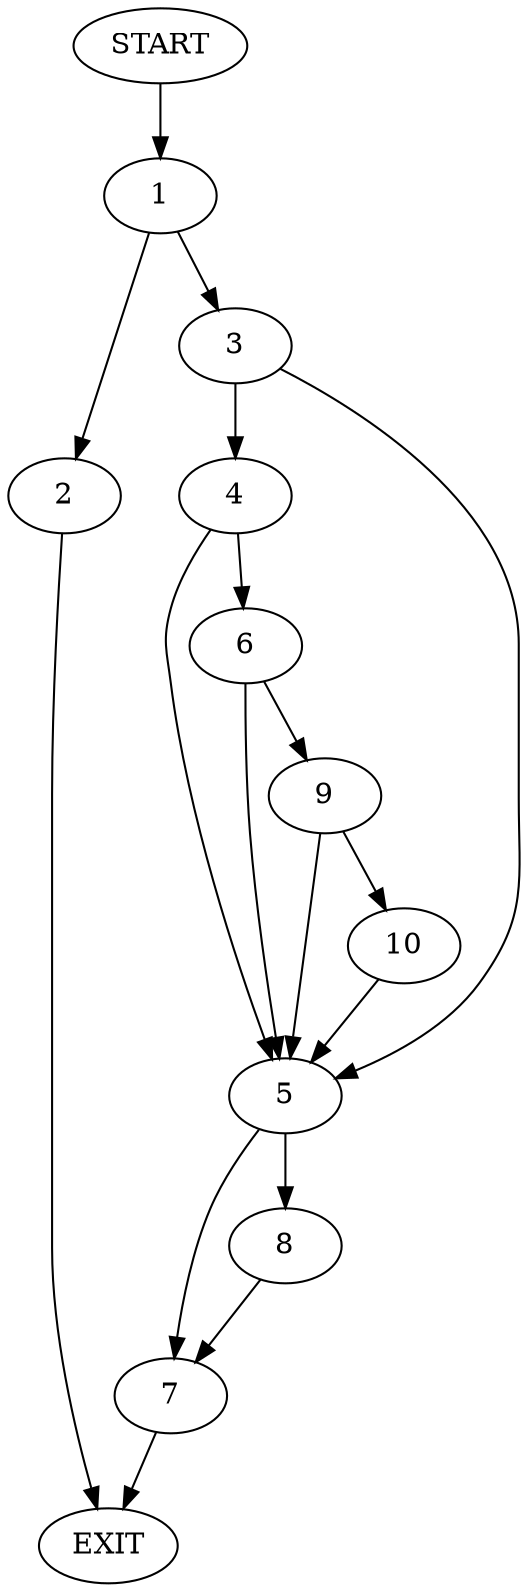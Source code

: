 digraph {
0 [label="START"]
11 [label="EXIT"]
0 -> 1
1 -> 2
1 -> 3
3 -> 4
3 -> 5
2 -> 11
4 -> 6
4 -> 5
5 -> 7
5 -> 8
6 -> 5
6 -> 9
9 -> 5
9 -> 10
10 -> 5
7 -> 11
8 -> 7
}
